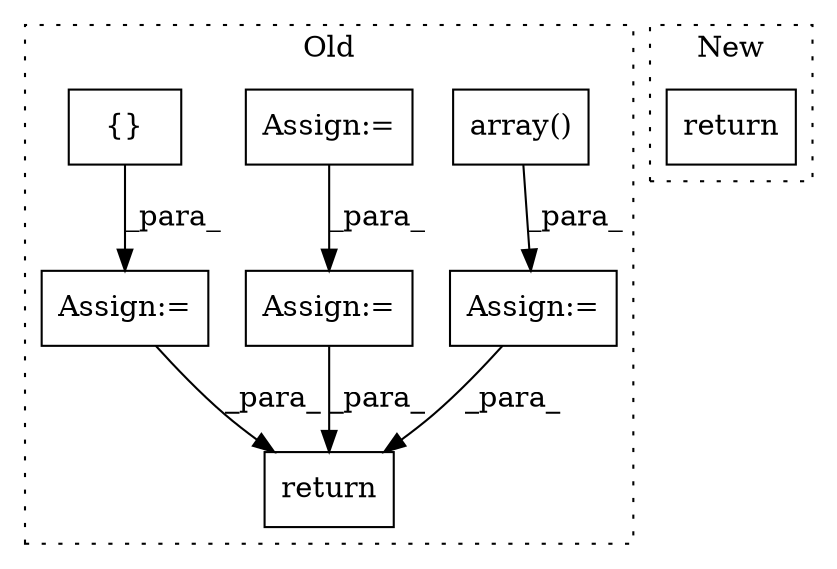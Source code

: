 digraph G {
subgraph cluster0 {
1 [label="array()" a="75" s="1892,1937" l="9,1" shape="box"];
3 [label="return" a="93" s="2012" l="7" shape="box"];
4 [label="Assign:=" a="68" s="1729" l="3" shape="box"];
5 [label="Assign:=" a="68" s="1988" l="3" shape="box"];
6 [label="Assign:=" a="68" s="1670" l="3" shape="box"];
7 [label="Assign:=" a="68" s="1820" l="3" shape="box"];
8 [label="{}" a="95" s="1673,1674" l="2,1" shape="box"];
label = "Old";
style="dotted";
}
subgraph cluster1 {
2 [label="return" a="93" s="1662" l="7" shape="box"];
label = "New";
style="dotted";
}
1 -> 5 [label="_para_"];
4 -> 7 [label="_para_"];
5 -> 3 [label="_para_"];
6 -> 3 [label="_para_"];
7 -> 3 [label="_para_"];
8 -> 6 [label="_para_"];
}